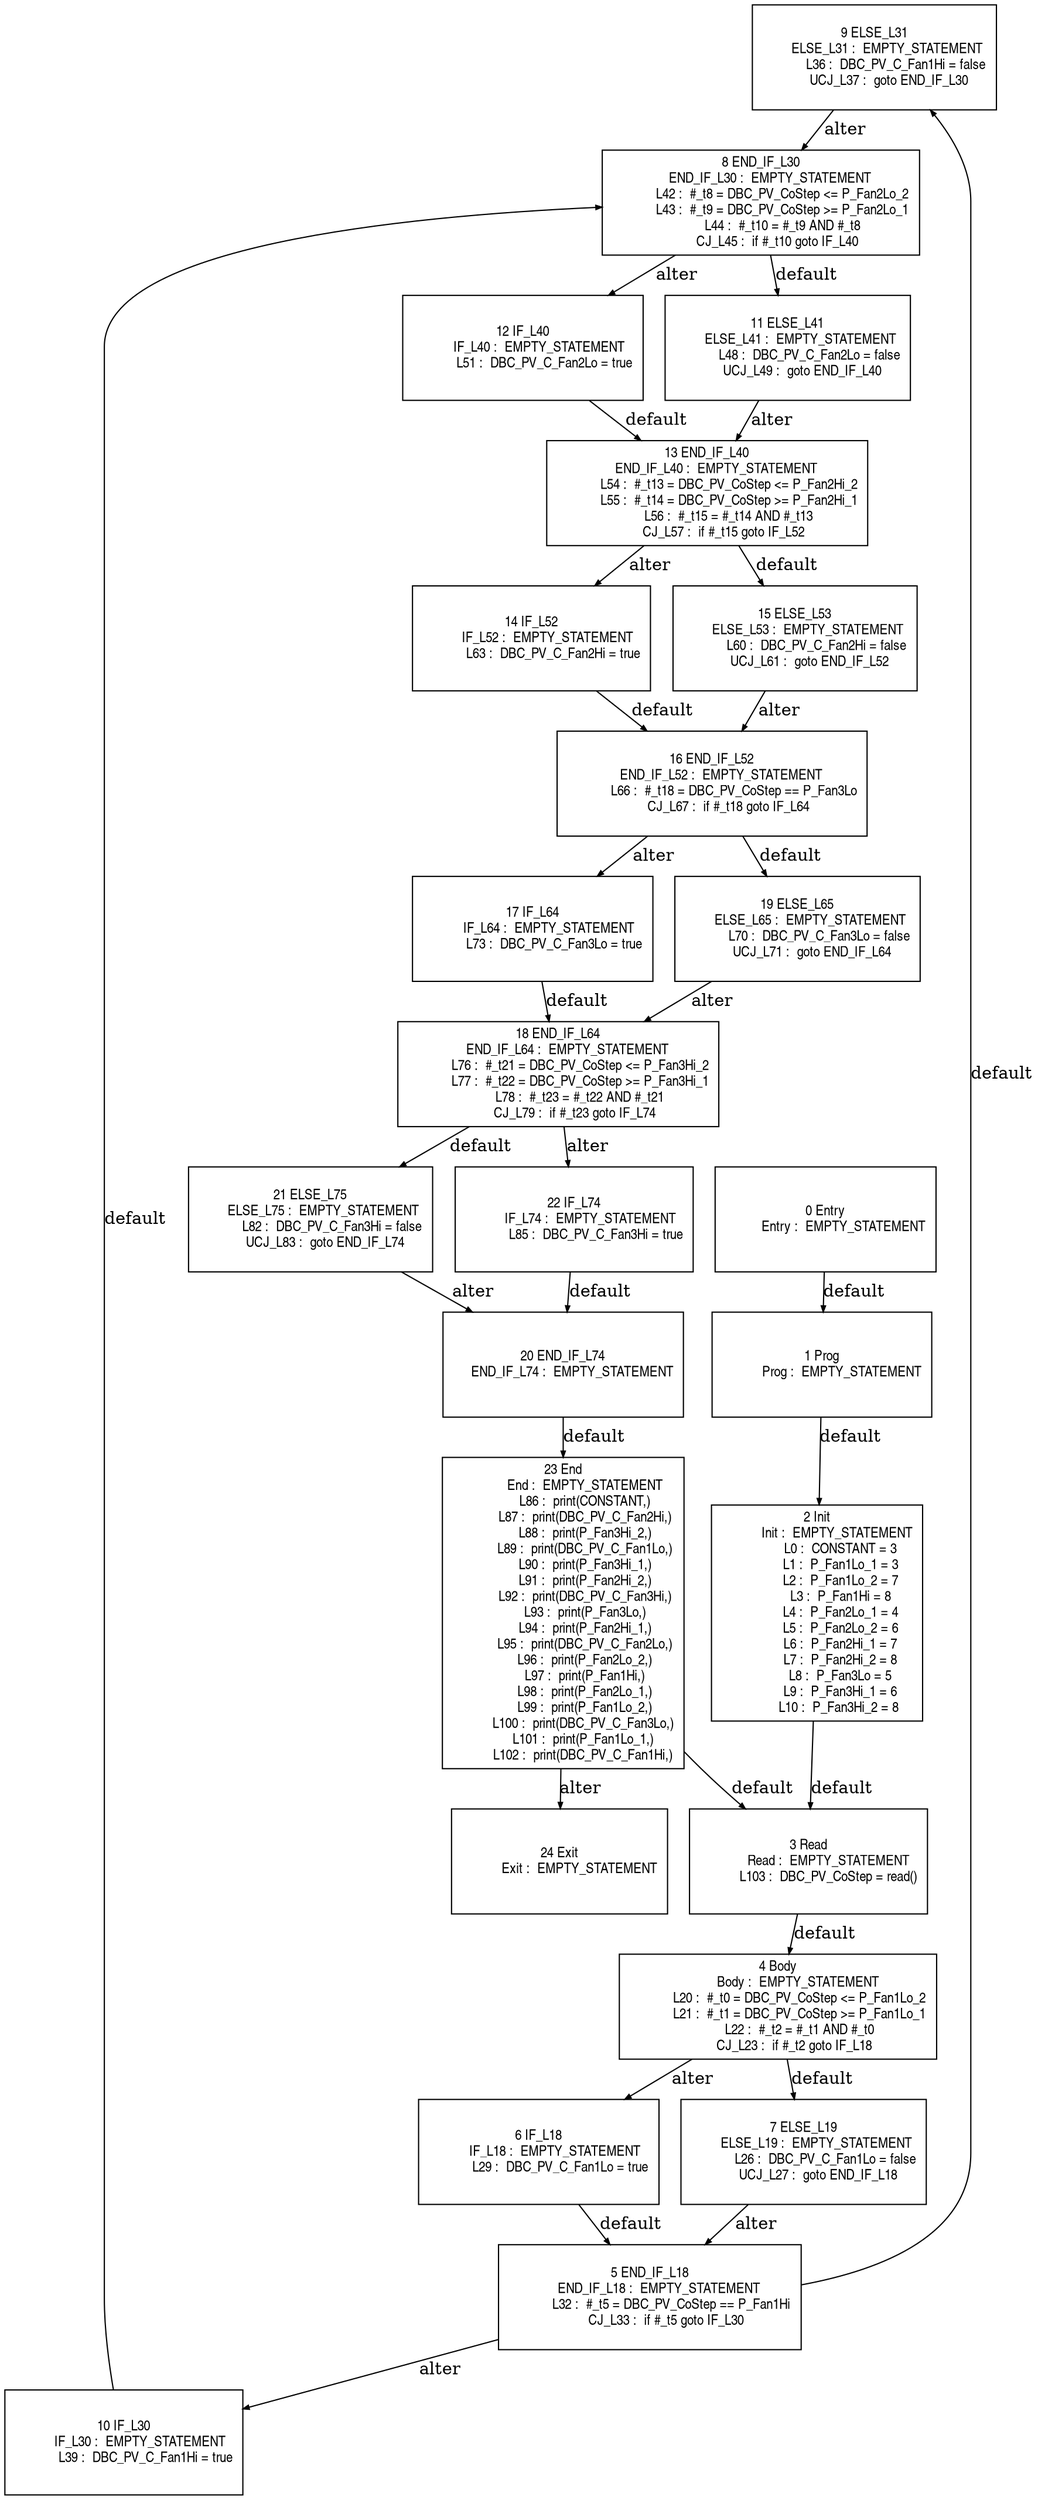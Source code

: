 digraph G {
  ranksep=.25;
  edge [arrowsize=.5]
  node [shape=rectangle, fontname="ArialNarrow",
        fontsize=12,  height=1.2];
  "9 ELSE_L31
       ELSE_L31 :  EMPTY_STATEMENT
            L36 :  DBC_PV_C_Fan1Hi = false
        UCJ_L37 :  goto END_IF_L30
"; "22 IF_L74
         IF_L74 :  EMPTY_STATEMENT
            L85 :  DBC_PV_C_Fan3Hi = true
"; "14 IF_L52
         IF_L52 :  EMPTY_STATEMENT
            L63 :  DBC_PV_C_Fan2Hi = true
"; "2 Init
           Init :  EMPTY_STATEMENT
             L0 :  CONSTANT = 3
             L1 :  P_Fan1Lo_1 = 3
             L2 :  P_Fan1Lo_2 = 7
             L3 :  P_Fan1Hi = 8
             L4 :  P_Fan2Lo_1 = 4
             L5 :  P_Fan2Lo_2 = 6
             L6 :  P_Fan2Hi_1 = 7
             L7 :  P_Fan2Hi_2 = 8
             L8 :  P_Fan3Lo = 5
             L9 :  P_Fan3Hi_1 = 6
            L10 :  P_Fan3Hi_2 = 8
"; "17 IF_L64
         IF_L64 :  EMPTY_STATEMENT
            L73 :  DBC_PV_C_Fan3Lo = true
"; "11 ELSE_L41
       ELSE_L41 :  EMPTY_STATEMENT
            L48 :  DBC_PV_C_Fan2Lo = false
        UCJ_L49 :  goto END_IF_L40
"; "19 ELSE_L65
       ELSE_L65 :  EMPTY_STATEMENT
            L70 :  DBC_PV_C_Fan3Lo = false
        UCJ_L71 :  goto END_IF_L64
"; "24 Exit
           Exit :  EMPTY_STATEMENT
"; "13 END_IF_L40
     END_IF_L40 :  EMPTY_STATEMENT
            L54 :  #_t13 = DBC_PV_CoStep <= P_Fan2Hi_2
            L55 :  #_t14 = DBC_PV_CoStep >= P_Fan2Hi_1
            L56 :  #_t15 = #_t14 AND #_t13
         CJ_L57 :  if #_t15 goto IF_L52
"; "1 Prog
           Prog :  EMPTY_STATEMENT
"; "20 END_IF_L74
     END_IF_L74 :  EMPTY_STATEMENT
"; "21 ELSE_L75
       ELSE_L75 :  EMPTY_STATEMENT
            L82 :  DBC_PV_C_Fan3Hi = false
        UCJ_L83 :  goto END_IF_L74
"; "15 ELSE_L53
       ELSE_L53 :  EMPTY_STATEMENT
            L60 :  DBC_PV_C_Fan2Hi = false
        UCJ_L61 :  goto END_IF_L52
"; "3 Read
           Read :  EMPTY_STATEMENT
           L103 :  DBC_PV_CoStep = read()
"; "8 END_IF_L30
     END_IF_L30 :  EMPTY_STATEMENT
            L42 :  #_t8 = DBC_PV_CoStep <= P_Fan2Lo_2
            L43 :  #_t9 = DBC_PV_CoStep >= P_Fan2Lo_1
            L44 :  #_t10 = #_t9 AND #_t8
         CJ_L45 :  if #_t10 goto IF_L40
"; "16 END_IF_L52
     END_IF_L52 :  EMPTY_STATEMENT
            L66 :  #_t18 = DBC_PV_CoStep == P_Fan3Lo
         CJ_L67 :  if #_t18 goto IF_L64
"; "10 IF_L30
         IF_L30 :  EMPTY_STATEMENT
            L39 :  DBC_PV_C_Fan1Hi = true
"; "18 END_IF_L64
     END_IF_L64 :  EMPTY_STATEMENT
            L76 :  #_t21 = DBC_PV_CoStep <= P_Fan3Hi_2
            L77 :  #_t22 = DBC_PV_CoStep >= P_Fan3Hi_1
            L78 :  #_t23 = #_t22 AND #_t21
         CJ_L79 :  if #_t23 goto IF_L74
"; "5 END_IF_L18
     END_IF_L18 :  EMPTY_STATEMENT
            L32 :  #_t5 = DBC_PV_CoStep == P_Fan1Hi
         CJ_L33 :  if #_t5 goto IF_L30
"; "0 Entry
          Entry :  EMPTY_STATEMENT
"; "6 IF_L18
         IF_L18 :  EMPTY_STATEMENT
            L29 :  DBC_PV_C_Fan1Lo = true
"; "7 ELSE_L19
       ELSE_L19 :  EMPTY_STATEMENT
            L26 :  DBC_PV_C_Fan1Lo = false
        UCJ_L27 :  goto END_IF_L18
"; "12 IF_L40
         IF_L40 :  EMPTY_STATEMENT
            L51 :  DBC_PV_C_Fan2Lo = true
"; "4 Body
           Body :  EMPTY_STATEMENT
            L20 :  #_t0 = DBC_PV_CoStep <= P_Fan1Lo_2
            L21 :  #_t1 = DBC_PV_CoStep >= P_Fan1Lo_1
            L22 :  #_t2 = #_t1 AND #_t0
         CJ_L23 :  if #_t2 goto IF_L18
"; "23 End
            End :  EMPTY_STATEMENT
            L86 :  print(CONSTANT,)
            L87 :  print(DBC_PV_C_Fan2Hi,)
            L88 :  print(P_Fan3Hi_2,)
            L89 :  print(DBC_PV_C_Fan1Lo,)
            L90 :  print(P_Fan3Hi_1,)
            L91 :  print(P_Fan2Hi_2,)
            L92 :  print(DBC_PV_C_Fan3Hi,)
            L93 :  print(P_Fan3Lo,)
            L94 :  print(P_Fan2Hi_1,)
            L95 :  print(DBC_PV_C_Fan2Lo,)
            L96 :  print(P_Fan2Lo_2,)
            L97 :  print(P_Fan1Hi,)
            L98 :  print(P_Fan2Lo_1,)
            L99 :  print(P_Fan1Lo_2,)
           L100 :  print(DBC_PV_C_Fan3Lo,)
           L101 :  print(P_Fan1Lo_1,)
           L102 :  print(DBC_PV_C_Fan1Hi,)
"; 
  "1 Prog
           Prog :  EMPTY_STATEMENT
" -> "2 Init
           Init :  EMPTY_STATEMENT
             L0 :  CONSTANT = 3
             L1 :  P_Fan1Lo_1 = 3
             L2 :  P_Fan1Lo_2 = 7
             L3 :  P_Fan1Hi = 8
             L4 :  P_Fan2Lo_1 = 4
             L5 :  P_Fan2Lo_2 = 6
             L6 :  P_Fan2Hi_1 = 7
             L7 :  P_Fan2Hi_2 = 8
             L8 :  P_Fan3Lo = 5
             L9 :  P_Fan3Hi_1 = 6
            L10 :  P_Fan3Hi_2 = 8
"  [label="default"];
  "2 Init
           Init :  EMPTY_STATEMENT
             L0 :  CONSTANT = 3
             L1 :  P_Fan1Lo_1 = 3
             L2 :  P_Fan1Lo_2 = 7
             L3 :  P_Fan1Hi = 8
             L4 :  P_Fan2Lo_1 = 4
             L5 :  P_Fan2Lo_2 = 6
             L6 :  P_Fan2Hi_1 = 7
             L7 :  P_Fan2Hi_2 = 8
             L8 :  P_Fan3Lo = 5
             L9 :  P_Fan3Hi_1 = 6
            L10 :  P_Fan3Hi_2 = 8
" -> "3 Read
           Read :  EMPTY_STATEMENT
           L103 :  DBC_PV_CoStep = read()
"  [label="default"];
  "4 Body
           Body :  EMPTY_STATEMENT
            L20 :  #_t0 = DBC_PV_CoStep <= P_Fan1Lo_2
            L21 :  #_t1 = DBC_PV_CoStep >= P_Fan1Lo_1
            L22 :  #_t2 = #_t1 AND #_t0
         CJ_L23 :  if #_t2 goto IF_L18
" -> "7 ELSE_L19
       ELSE_L19 :  EMPTY_STATEMENT
            L26 :  DBC_PV_C_Fan1Lo = false
        UCJ_L27 :  goto END_IF_L18
"  [label="default"];
  "4 Body
           Body :  EMPTY_STATEMENT
            L20 :  #_t0 = DBC_PV_CoStep <= P_Fan1Lo_2
            L21 :  #_t1 = DBC_PV_CoStep >= P_Fan1Lo_1
            L22 :  #_t2 = #_t1 AND #_t0
         CJ_L23 :  if #_t2 goto IF_L18
" -> "6 IF_L18
         IF_L18 :  EMPTY_STATEMENT
            L29 :  DBC_PV_C_Fan1Lo = true
"  [label="alter"];
  "7 ELSE_L19
       ELSE_L19 :  EMPTY_STATEMENT
            L26 :  DBC_PV_C_Fan1Lo = false
        UCJ_L27 :  goto END_IF_L18
" -> "5 END_IF_L18
     END_IF_L18 :  EMPTY_STATEMENT
            L32 :  #_t5 = DBC_PV_CoStep == P_Fan1Hi
         CJ_L33 :  if #_t5 goto IF_L30
"  [label="alter"];
  "6 IF_L18
         IF_L18 :  EMPTY_STATEMENT
            L29 :  DBC_PV_C_Fan1Lo = true
" -> "5 END_IF_L18
     END_IF_L18 :  EMPTY_STATEMENT
            L32 :  #_t5 = DBC_PV_CoStep == P_Fan1Hi
         CJ_L33 :  if #_t5 goto IF_L30
"  [label="default"];
  "5 END_IF_L18
     END_IF_L18 :  EMPTY_STATEMENT
            L32 :  #_t5 = DBC_PV_CoStep == P_Fan1Hi
         CJ_L33 :  if #_t5 goto IF_L30
" -> "9 ELSE_L31
       ELSE_L31 :  EMPTY_STATEMENT
            L36 :  DBC_PV_C_Fan1Hi = false
        UCJ_L37 :  goto END_IF_L30
"  [label="default"];
  "5 END_IF_L18
     END_IF_L18 :  EMPTY_STATEMENT
            L32 :  #_t5 = DBC_PV_CoStep == P_Fan1Hi
         CJ_L33 :  if #_t5 goto IF_L30
" -> "10 IF_L30
         IF_L30 :  EMPTY_STATEMENT
            L39 :  DBC_PV_C_Fan1Hi = true
"  [label="alter"];
  "9 ELSE_L31
       ELSE_L31 :  EMPTY_STATEMENT
            L36 :  DBC_PV_C_Fan1Hi = false
        UCJ_L37 :  goto END_IF_L30
" -> "8 END_IF_L30
     END_IF_L30 :  EMPTY_STATEMENT
            L42 :  #_t8 = DBC_PV_CoStep <= P_Fan2Lo_2
            L43 :  #_t9 = DBC_PV_CoStep >= P_Fan2Lo_1
            L44 :  #_t10 = #_t9 AND #_t8
         CJ_L45 :  if #_t10 goto IF_L40
"  [label="alter"];
  "10 IF_L30
         IF_L30 :  EMPTY_STATEMENT
            L39 :  DBC_PV_C_Fan1Hi = true
" -> "8 END_IF_L30
     END_IF_L30 :  EMPTY_STATEMENT
            L42 :  #_t8 = DBC_PV_CoStep <= P_Fan2Lo_2
            L43 :  #_t9 = DBC_PV_CoStep >= P_Fan2Lo_1
            L44 :  #_t10 = #_t9 AND #_t8
         CJ_L45 :  if #_t10 goto IF_L40
"  [label="default"];
  "8 END_IF_L30
     END_IF_L30 :  EMPTY_STATEMENT
            L42 :  #_t8 = DBC_PV_CoStep <= P_Fan2Lo_2
            L43 :  #_t9 = DBC_PV_CoStep >= P_Fan2Lo_1
            L44 :  #_t10 = #_t9 AND #_t8
         CJ_L45 :  if #_t10 goto IF_L40
" -> "11 ELSE_L41
       ELSE_L41 :  EMPTY_STATEMENT
            L48 :  DBC_PV_C_Fan2Lo = false
        UCJ_L49 :  goto END_IF_L40
"  [label="default"];
  "8 END_IF_L30
     END_IF_L30 :  EMPTY_STATEMENT
            L42 :  #_t8 = DBC_PV_CoStep <= P_Fan2Lo_2
            L43 :  #_t9 = DBC_PV_CoStep >= P_Fan2Lo_1
            L44 :  #_t10 = #_t9 AND #_t8
         CJ_L45 :  if #_t10 goto IF_L40
" -> "12 IF_L40
         IF_L40 :  EMPTY_STATEMENT
            L51 :  DBC_PV_C_Fan2Lo = true
"  [label="alter"];
  "11 ELSE_L41
       ELSE_L41 :  EMPTY_STATEMENT
            L48 :  DBC_PV_C_Fan2Lo = false
        UCJ_L49 :  goto END_IF_L40
" -> "13 END_IF_L40
     END_IF_L40 :  EMPTY_STATEMENT
            L54 :  #_t13 = DBC_PV_CoStep <= P_Fan2Hi_2
            L55 :  #_t14 = DBC_PV_CoStep >= P_Fan2Hi_1
            L56 :  #_t15 = #_t14 AND #_t13
         CJ_L57 :  if #_t15 goto IF_L52
"  [label="alter"];
  "12 IF_L40
         IF_L40 :  EMPTY_STATEMENT
            L51 :  DBC_PV_C_Fan2Lo = true
" -> "13 END_IF_L40
     END_IF_L40 :  EMPTY_STATEMENT
            L54 :  #_t13 = DBC_PV_CoStep <= P_Fan2Hi_2
            L55 :  #_t14 = DBC_PV_CoStep >= P_Fan2Hi_1
            L56 :  #_t15 = #_t14 AND #_t13
         CJ_L57 :  if #_t15 goto IF_L52
"  [label="default"];
  "13 END_IF_L40
     END_IF_L40 :  EMPTY_STATEMENT
            L54 :  #_t13 = DBC_PV_CoStep <= P_Fan2Hi_2
            L55 :  #_t14 = DBC_PV_CoStep >= P_Fan2Hi_1
            L56 :  #_t15 = #_t14 AND #_t13
         CJ_L57 :  if #_t15 goto IF_L52
" -> "15 ELSE_L53
       ELSE_L53 :  EMPTY_STATEMENT
            L60 :  DBC_PV_C_Fan2Hi = false
        UCJ_L61 :  goto END_IF_L52
"  [label="default"];
  "13 END_IF_L40
     END_IF_L40 :  EMPTY_STATEMENT
            L54 :  #_t13 = DBC_PV_CoStep <= P_Fan2Hi_2
            L55 :  #_t14 = DBC_PV_CoStep >= P_Fan2Hi_1
            L56 :  #_t15 = #_t14 AND #_t13
         CJ_L57 :  if #_t15 goto IF_L52
" -> "14 IF_L52
         IF_L52 :  EMPTY_STATEMENT
            L63 :  DBC_PV_C_Fan2Hi = true
"  [label="alter"];
  "15 ELSE_L53
       ELSE_L53 :  EMPTY_STATEMENT
            L60 :  DBC_PV_C_Fan2Hi = false
        UCJ_L61 :  goto END_IF_L52
" -> "16 END_IF_L52
     END_IF_L52 :  EMPTY_STATEMENT
            L66 :  #_t18 = DBC_PV_CoStep == P_Fan3Lo
         CJ_L67 :  if #_t18 goto IF_L64
"  [label="alter"];
  "14 IF_L52
         IF_L52 :  EMPTY_STATEMENT
            L63 :  DBC_PV_C_Fan2Hi = true
" -> "16 END_IF_L52
     END_IF_L52 :  EMPTY_STATEMENT
            L66 :  #_t18 = DBC_PV_CoStep == P_Fan3Lo
         CJ_L67 :  if #_t18 goto IF_L64
"  [label="default"];
  "16 END_IF_L52
     END_IF_L52 :  EMPTY_STATEMENT
            L66 :  #_t18 = DBC_PV_CoStep == P_Fan3Lo
         CJ_L67 :  if #_t18 goto IF_L64
" -> "19 ELSE_L65
       ELSE_L65 :  EMPTY_STATEMENT
            L70 :  DBC_PV_C_Fan3Lo = false
        UCJ_L71 :  goto END_IF_L64
"  [label="default"];
  "16 END_IF_L52
     END_IF_L52 :  EMPTY_STATEMENT
            L66 :  #_t18 = DBC_PV_CoStep == P_Fan3Lo
         CJ_L67 :  if #_t18 goto IF_L64
" -> "17 IF_L64
         IF_L64 :  EMPTY_STATEMENT
            L73 :  DBC_PV_C_Fan3Lo = true
"  [label="alter"];
  "19 ELSE_L65
       ELSE_L65 :  EMPTY_STATEMENT
            L70 :  DBC_PV_C_Fan3Lo = false
        UCJ_L71 :  goto END_IF_L64
" -> "18 END_IF_L64
     END_IF_L64 :  EMPTY_STATEMENT
            L76 :  #_t21 = DBC_PV_CoStep <= P_Fan3Hi_2
            L77 :  #_t22 = DBC_PV_CoStep >= P_Fan3Hi_1
            L78 :  #_t23 = #_t22 AND #_t21
         CJ_L79 :  if #_t23 goto IF_L74
"  [label="alter"];
  "17 IF_L64
         IF_L64 :  EMPTY_STATEMENT
            L73 :  DBC_PV_C_Fan3Lo = true
" -> "18 END_IF_L64
     END_IF_L64 :  EMPTY_STATEMENT
            L76 :  #_t21 = DBC_PV_CoStep <= P_Fan3Hi_2
            L77 :  #_t22 = DBC_PV_CoStep >= P_Fan3Hi_1
            L78 :  #_t23 = #_t22 AND #_t21
         CJ_L79 :  if #_t23 goto IF_L74
"  [label="default"];
  "18 END_IF_L64
     END_IF_L64 :  EMPTY_STATEMENT
            L76 :  #_t21 = DBC_PV_CoStep <= P_Fan3Hi_2
            L77 :  #_t22 = DBC_PV_CoStep >= P_Fan3Hi_1
            L78 :  #_t23 = #_t22 AND #_t21
         CJ_L79 :  if #_t23 goto IF_L74
" -> "21 ELSE_L75
       ELSE_L75 :  EMPTY_STATEMENT
            L82 :  DBC_PV_C_Fan3Hi = false
        UCJ_L83 :  goto END_IF_L74
"  [label="default"];
  "18 END_IF_L64
     END_IF_L64 :  EMPTY_STATEMENT
            L76 :  #_t21 = DBC_PV_CoStep <= P_Fan3Hi_2
            L77 :  #_t22 = DBC_PV_CoStep >= P_Fan3Hi_1
            L78 :  #_t23 = #_t22 AND #_t21
         CJ_L79 :  if #_t23 goto IF_L74
" -> "22 IF_L74
         IF_L74 :  EMPTY_STATEMENT
            L85 :  DBC_PV_C_Fan3Hi = true
"  [label="alter"];
  "21 ELSE_L75
       ELSE_L75 :  EMPTY_STATEMENT
            L82 :  DBC_PV_C_Fan3Hi = false
        UCJ_L83 :  goto END_IF_L74
" -> "20 END_IF_L74
     END_IF_L74 :  EMPTY_STATEMENT
"  [label="alter"];
  "22 IF_L74
         IF_L74 :  EMPTY_STATEMENT
            L85 :  DBC_PV_C_Fan3Hi = true
" -> "20 END_IF_L74
     END_IF_L74 :  EMPTY_STATEMENT
"  [label="default"];
  "20 END_IF_L74
     END_IF_L74 :  EMPTY_STATEMENT
" -> "23 End
            End :  EMPTY_STATEMENT
            L86 :  print(CONSTANT,)
            L87 :  print(DBC_PV_C_Fan2Hi,)
            L88 :  print(P_Fan3Hi_2,)
            L89 :  print(DBC_PV_C_Fan1Lo,)
            L90 :  print(P_Fan3Hi_1,)
            L91 :  print(P_Fan2Hi_2,)
            L92 :  print(DBC_PV_C_Fan3Hi,)
            L93 :  print(P_Fan3Lo,)
            L94 :  print(P_Fan2Hi_1,)
            L95 :  print(DBC_PV_C_Fan2Lo,)
            L96 :  print(P_Fan2Lo_2,)
            L97 :  print(P_Fan1Hi,)
            L98 :  print(P_Fan2Lo_1,)
            L99 :  print(P_Fan1Lo_2,)
           L100 :  print(DBC_PV_C_Fan3Lo,)
           L101 :  print(P_Fan1Lo_1,)
           L102 :  print(DBC_PV_C_Fan1Hi,)
"  [label="default"];
  "0 Entry
          Entry :  EMPTY_STATEMENT
" -> "1 Prog
           Prog :  EMPTY_STATEMENT
"  [label="default"];
  "23 End
            End :  EMPTY_STATEMENT
            L86 :  print(CONSTANT,)
            L87 :  print(DBC_PV_C_Fan2Hi,)
            L88 :  print(P_Fan3Hi_2,)
            L89 :  print(DBC_PV_C_Fan1Lo,)
            L90 :  print(P_Fan3Hi_1,)
            L91 :  print(P_Fan2Hi_2,)
            L92 :  print(DBC_PV_C_Fan3Hi,)
            L93 :  print(P_Fan3Lo,)
            L94 :  print(P_Fan2Hi_1,)
            L95 :  print(DBC_PV_C_Fan2Lo,)
            L96 :  print(P_Fan2Lo_2,)
            L97 :  print(P_Fan1Hi,)
            L98 :  print(P_Fan2Lo_1,)
            L99 :  print(P_Fan1Lo_2,)
           L100 :  print(DBC_PV_C_Fan3Lo,)
           L101 :  print(P_Fan1Lo_1,)
           L102 :  print(DBC_PV_C_Fan1Hi,)
" -> "3 Read
           Read :  EMPTY_STATEMENT
           L103 :  DBC_PV_CoStep = read()
"  [label="default"];
  "23 End
            End :  EMPTY_STATEMENT
            L86 :  print(CONSTANT,)
            L87 :  print(DBC_PV_C_Fan2Hi,)
            L88 :  print(P_Fan3Hi_2,)
            L89 :  print(DBC_PV_C_Fan1Lo,)
            L90 :  print(P_Fan3Hi_1,)
            L91 :  print(P_Fan2Hi_2,)
            L92 :  print(DBC_PV_C_Fan3Hi,)
            L93 :  print(P_Fan3Lo,)
            L94 :  print(P_Fan2Hi_1,)
            L95 :  print(DBC_PV_C_Fan2Lo,)
            L96 :  print(P_Fan2Lo_2,)
            L97 :  print(P_Fan1Hi,)
            L98 :  print(P_Fan2Lo_1,)
            L99 :  print(P_Fan1Lo_2,)
           L100 :  print(DBC_PV_C_Fan3Lo,)
           L101 :  print(P_Fan1Lo_1,)
           L102 :  print(DBC_PV_C_Fan1Hi,)
" -> "24 Exit
           Exit :  EMPTY_STATEMENT
"  [label="alter"];
  "3 Read
           Read :  EMPTY_STATEMENT
           L103 :  DBC_PV_CoStep = read()
" -> "4 Body
           Body :  EMPTY_STATEMENT
            L20 :  #_t0 = DBC_PV_CoStep <= P_Fan1Lo_2
            L21 :  #_t1 = DBC_PV_CoStep >= P_Fan1Lo_1
            L22 :  #_t2 = #_t1 AND #_t0
         CJ_L23 :  if #_t2 goto IF_L18
"  [label="default"];
}
